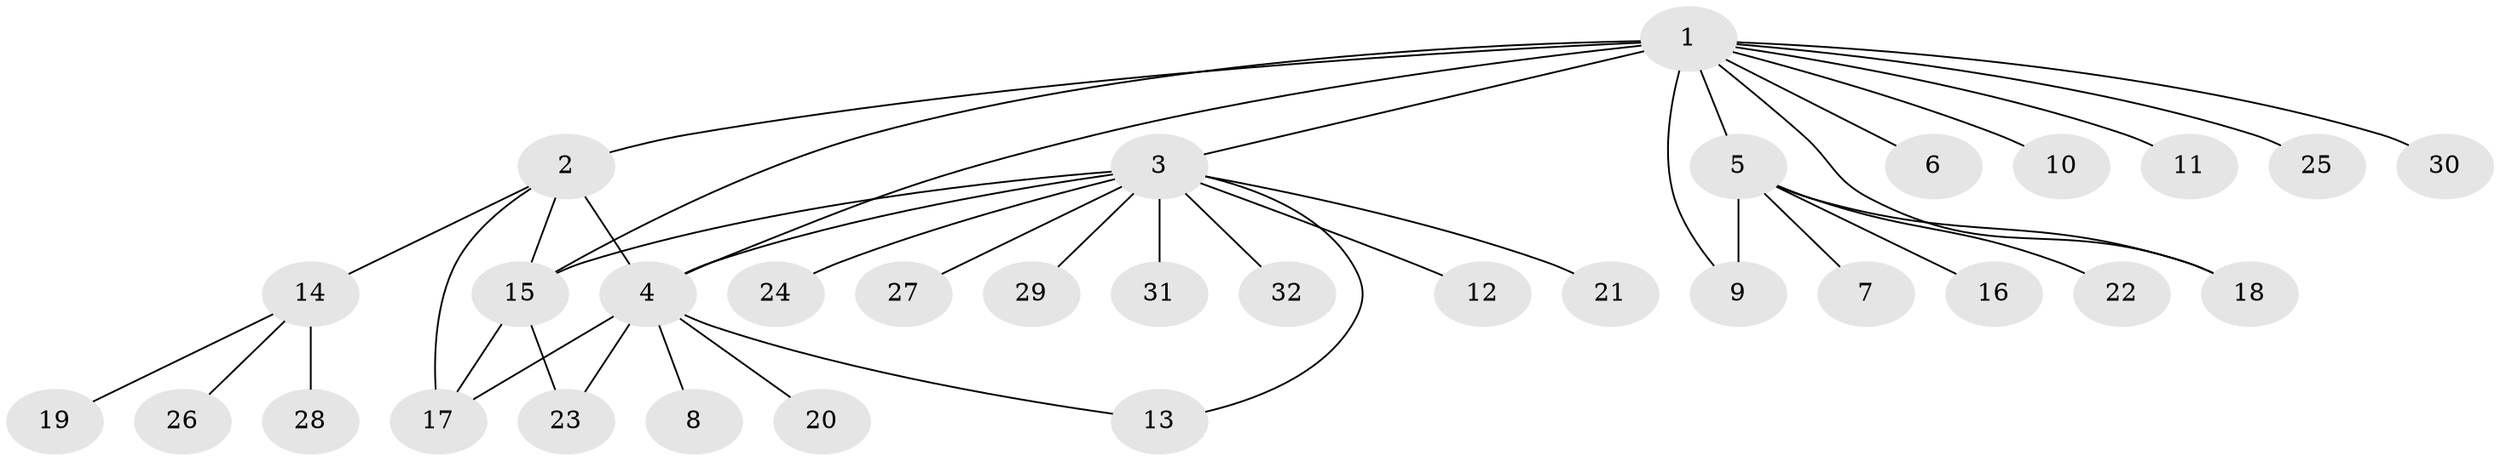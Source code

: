 // original degree distribution, {18: 0.019230769230769232, 7: 0.038461538461538464, 14: 0.019230769230769232, 5: 0.057692307692307696, 1: 0.4807692307692308, 2: 0.2692307692307692, 6: 0.038461538461538464, 3: 0.07692307692307693}
// Generated by graph-tools (version 1.1) at 2025/50/03/04/25 22:50:06]
// undirected, 32 vertices, 41 edges
graph export_dot {
  node [color=gray90,style=filled];
  1;
  2;
  3;
  4;
  5;
  6;
  7;
  8;
  9;
  10;
  11;
  12;
  13;
  14;
  15;
  16;
  17;
  18;
  19;
  20;
  21;
  22;
  23;
  24;
  25;
  26;
  27;
  28;
  29;
  30;
  31;
  32;
  1 -- 2 [weight=3.0];
  1 -- 3 [weight=1.0];
  1 -- 4 [weight=1.0];
  1 -- 5 [weight=1.0];
  1 -- 6 [weight=1.0];
  1 -- 9 [weight=1.0];
  1 -- 10 [weight=1.0];
  1 -- 11 [weight=1.0];
  1 -- 15 [weight=1.0];
  1 -- 18 [weight=1.0];
  1 -- 25 [weight=1.0];
  1 -- 30 [weight=1.0];
  2 -- 4 [weight=1.0];
  2 -- 14 [weight=2.0];
  2 -- 15 [weight=1.0];
  2 -- 17 [weight=1.0];
  3 -- 4 [weight=1.0];
  3 -- 12 [weight=1.0];
  3 -- 13 [weight=1.0];
  3 -- 15 [weight=1.0];
  3 -- 21 [weight=1.0];
  3 -- 24 [weight=1.0];
  3 -- 27 [weight=1.0];
  3 -- 29 [weight=1.0];
  3 -- 31 [weight=1.0];
  3 -- 32 [weight=1.0];
  4 -- 8 [weight=1.0];
  4 -- 13 [weight=1.0];
  4 -- 17 [weight=1.0];
  4 -- 20 [weight=1.0];
  4 -- 23 [weight=1.0];
  5 -- 7 [weight=1.0];
  5 -- 9 [weight=1.0];
  5 -- 16 [weight=1.0];
  5 -- 18 [weight=1.0];
  5 -- 22 [weight=1.0];
  14 -- 19 [weight=1.0];
  14 -- 26 [weight=1.0];
  14 -- 28 [weight=1.0];
  15 -- 17 [weight=1.0];
  15 -- 23 [weight=2.0];
}
